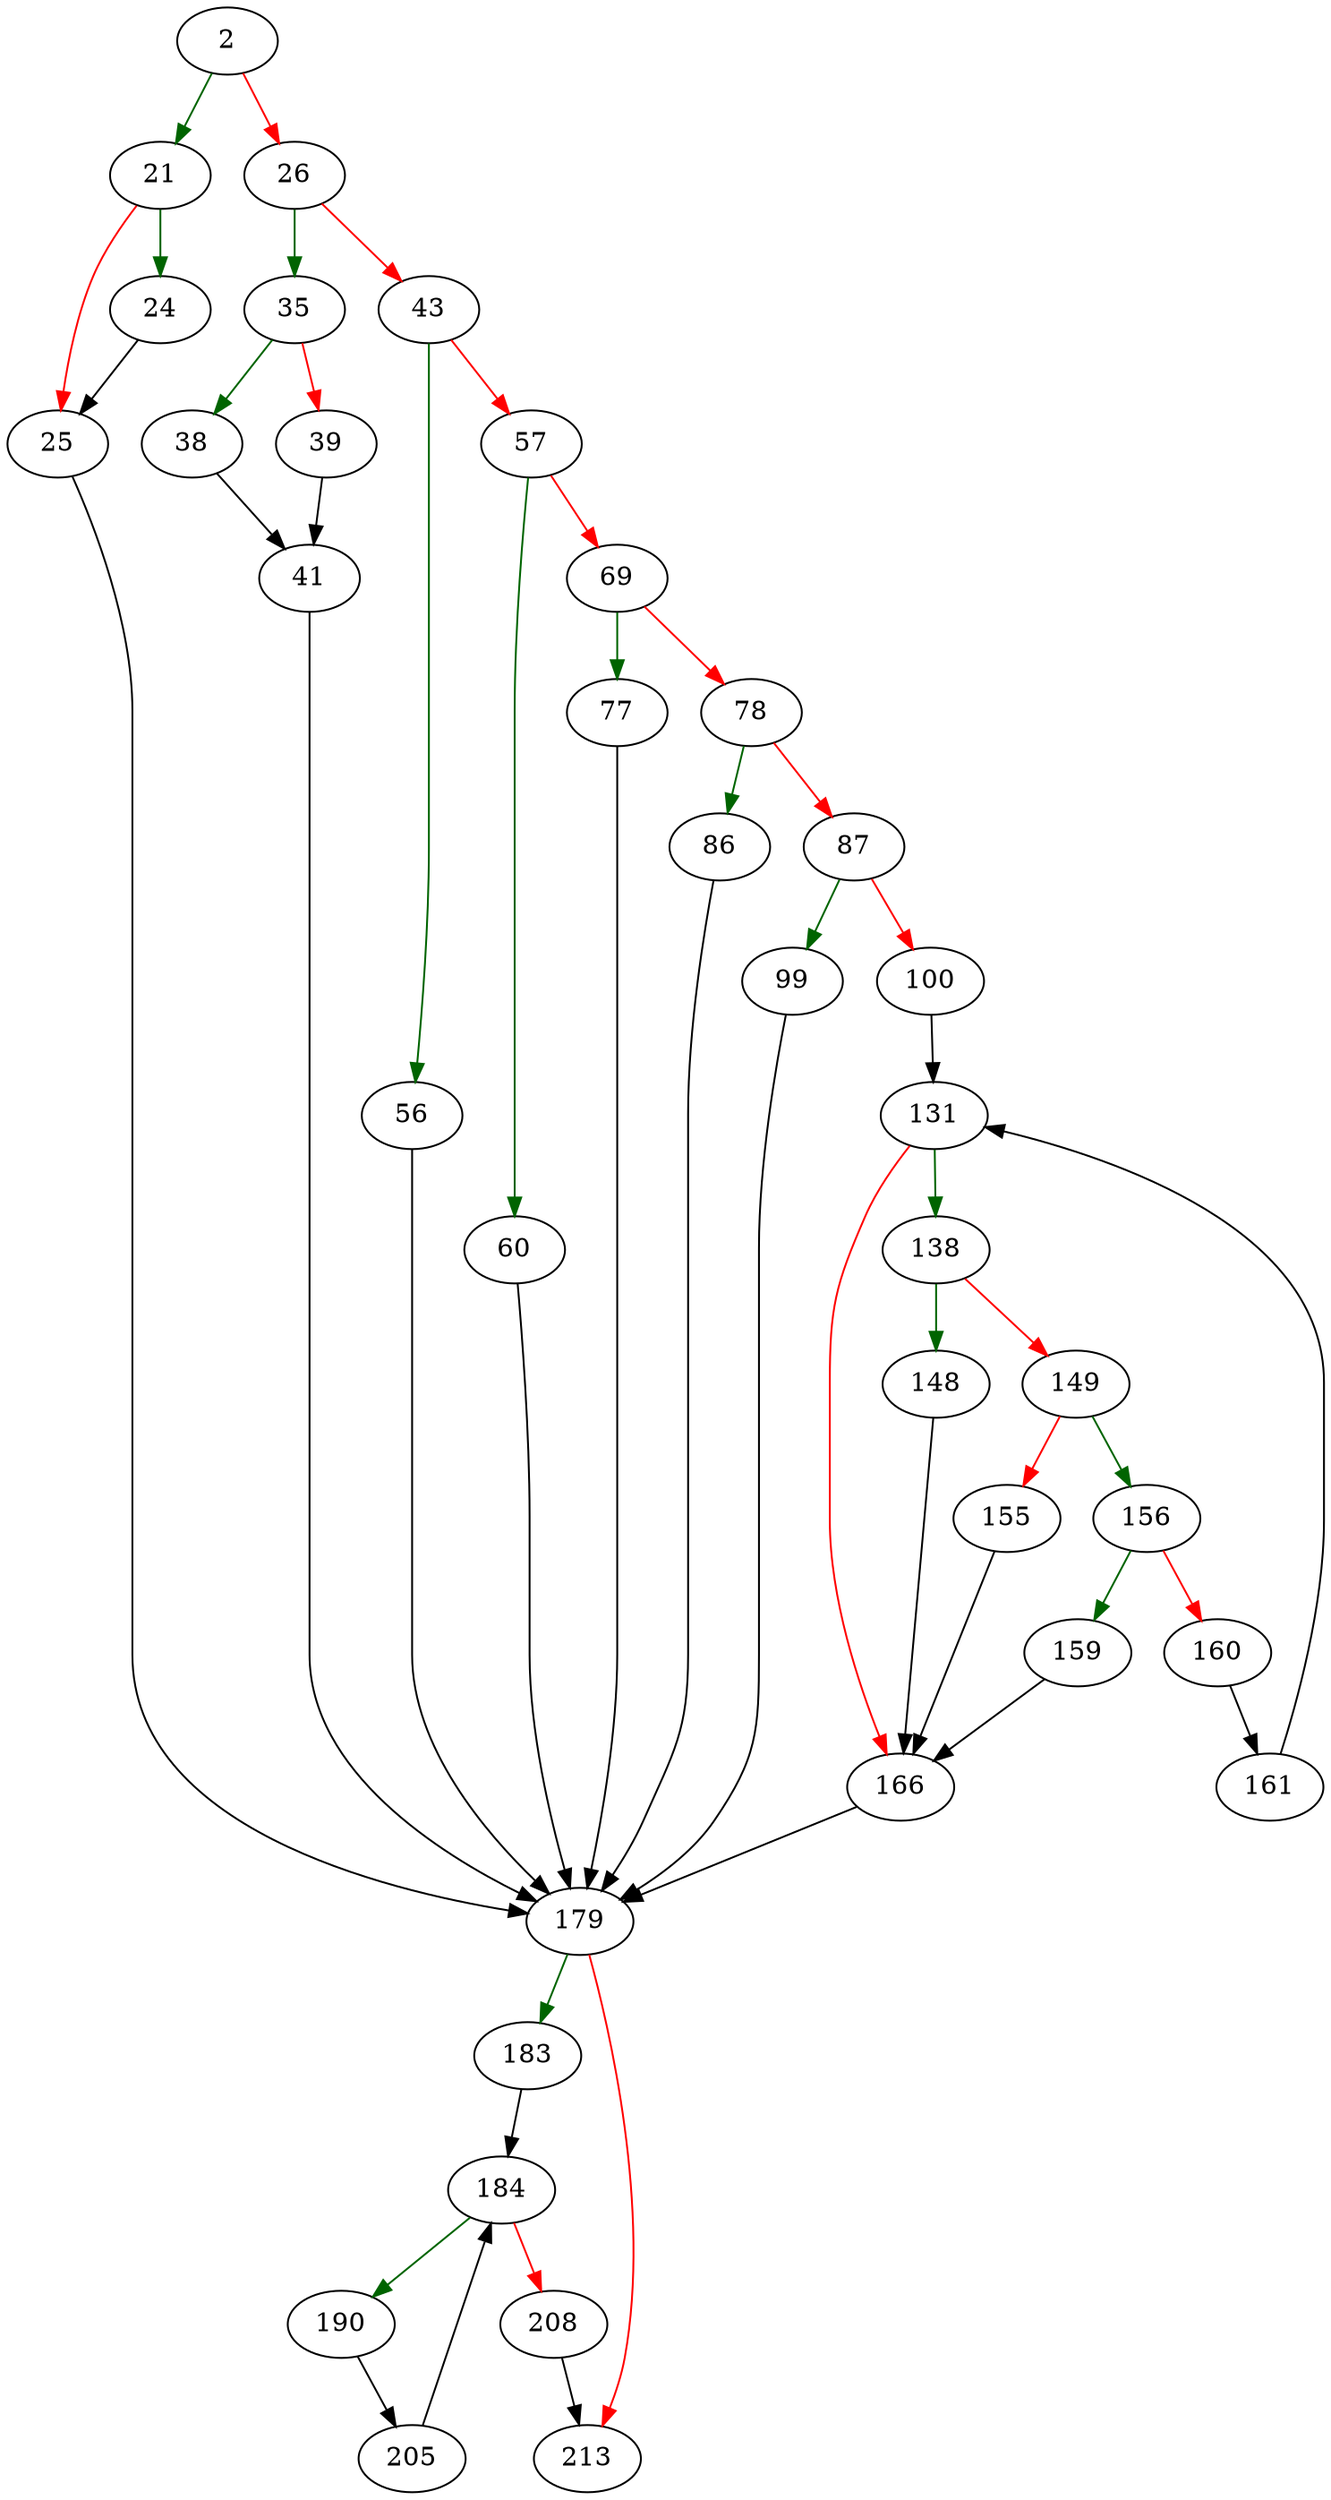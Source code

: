 strict digraph "walBeginShmUnreliable" {
	// Node definitions.
	2 [entry=true];
	21;
	26;
	24;
	25;
	179;
	35;
	43;
	38;
	39;
	41;
	56;
	57;
	60;
	69;
	77;
	78;
	86;
	87;
	99;
	100;
	131;
	138;
	166;
	148;
	149;
	156;
	155;
	159;
	160;
	161;
	183;
	213;
	184;
	190;
	208;
	205;

	// Edge definitions.
	2 -> 21 [
		color=darkgreen
		cond=true
	];
	2 -> 26 [
		color=red
		cond=false
	];
	21 -> 24 [
		color=darkgreen
		cond=true
	];
	21 -> 25 [
		color=red
		cond=false
	];
	26 -> 35 [
		color=darkgreen
		cond=true
	];
	26 -> 43 [
		color=red
		cond=false
	];
	24 -> 25;
	25 -> 179;
	179 -> 183 [
		color=darkgreen
		cond=true
	];
	179 -> 213 [
		color=red
		cond=false
	];
	35 -> 38 [
		color=darkgreen
		cond=true
	];
	35 -> 39 [
		color=red
		cond=false
	];
	43 -> 56 [
		color=darkgreen
		cond=true
	];
	43 -> 57 [
		color=red
		cond=false
	];
	38 -> 41;
	39 -> 41;
	41 -> 179;
	56 -> 179;
	57 -> 60 [
		color=darkgreen
		cond=true
	];
	57 -> 69 [
		color=red
		cond=false
	];
	60 -> 179;
	69 -> 77 [
		color=darkgreen
		cond=true
	];
	69 -> 78 [
		color=red
		cond=false
	];
	77 -> 179;
	78 -> 86 [
		color=darkgreen
		cond=true
	];
	78 -> 87 [
		color=red
		cond=false
	];
	86 -> 179;
	87 -> 99 [
		color=darkgreen
		cond=true
	];
	87 -> 100 [
		color=red
		cond=false
	];
	99 -> 179;
	100 -> 131;
	131 -> 138 [
		color=darkgreen
		cond=true
	];
	131 -> 166 [
		color=red
		cond=false
	];
	138 -> 148 [
		color=darkgreen
		cond=true
	];
	138 -> 149 [
		color=red
		cond=false
	];
	166 -> 179;
	148 -> 166;
	149 -> 156 [
		color=darkgreen
		cond=true
	];
	149 -> 155 [
		color=red
		cond=false
	];
	156 -> 159 [
		color=darkgreen
		cond=true
	];
	156 -> 160 [
		color=red
		cond=false
	];
	155 -> 166;
	159 -> 166;
	160 -> 161;
	161 -> 131;
	183 -> 184;
	184 -> 190 [
		color=darkgreen
		cond=true
	];
	184 -> 208 [
		color=red
		cond=false
	];
	190 -> 205;
	208 -> 213;
	205 -> 184;
}